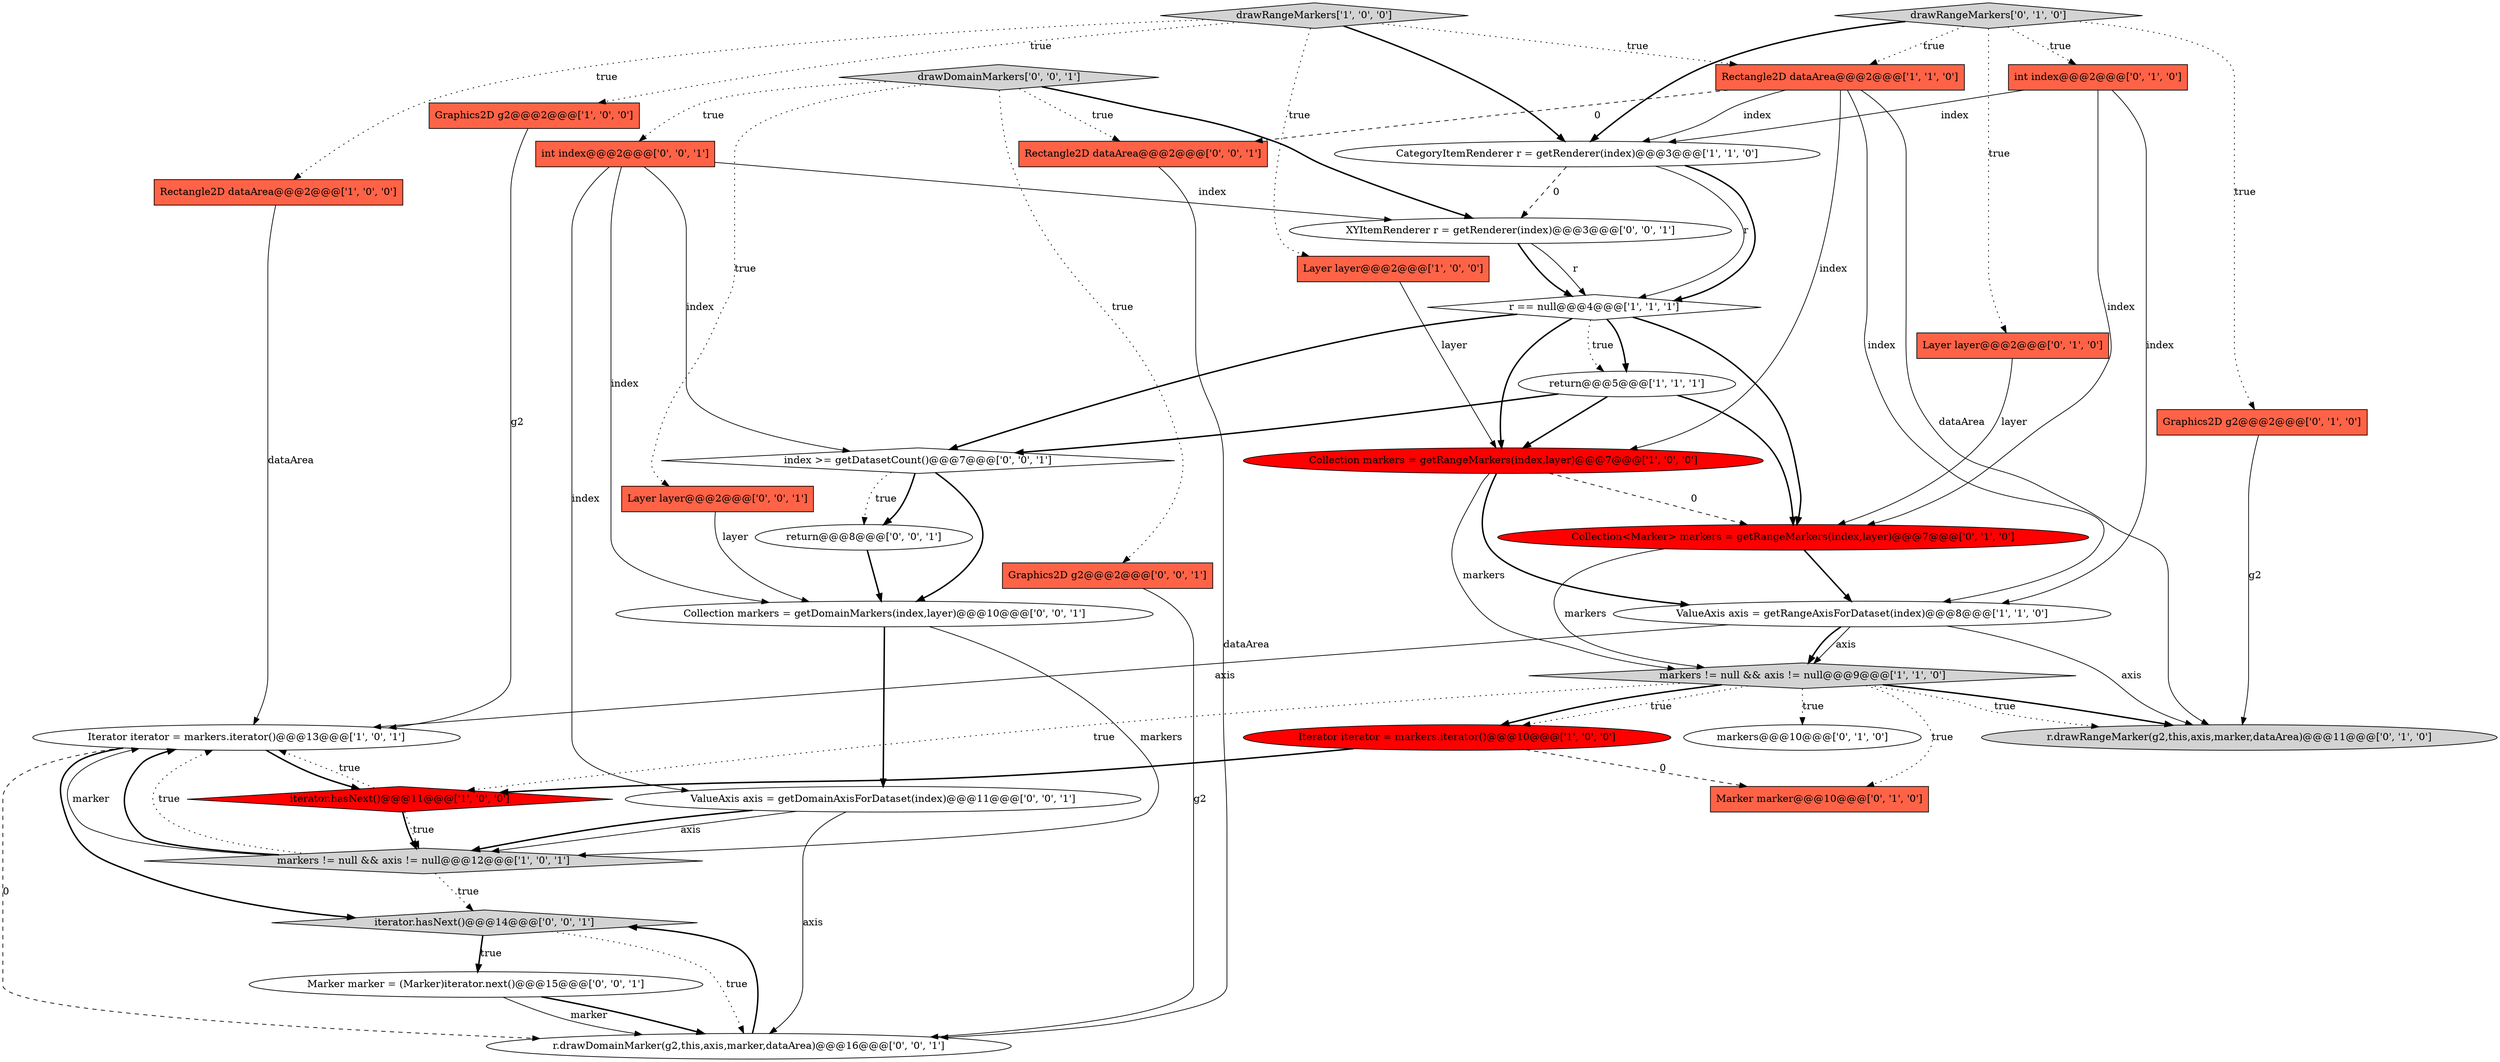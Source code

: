 digraph {
7 [style = filled, label = "Graphics2D g2@@@2@@@['1', '0', '0']", fillcolor = tomato, shape = box image = "AAA0AAABBB1BBB"];
35 [style = filled, label = "drawDomainMarkers['0', '0', '1']", fillcolor = lightgray, shape = diamond image = "AAA0AAABBB3BBB"];
27 [style = filled, label = "index >= getDatasetCount()@@@7@@@['0', '0', '1']", fillcolor = white, shape = diamond image = "AAA0AAABBB3BBB"];
16 [style = filled, label = "markers@@@10@@@['0', '1', '0']", fillcolor = white, shape = ellipse image = "AAA0AAABBB2BBB"];
33 [style = filled, label = "Layer layer@@@2@@@['0', '0', '1']", fillcolor = tomato, shape = box image = "AAA0AAABBB3BBB"];
29 [style = filled, label = "int index@@@2@@@['0', '0', '1']", fillcolor = tomato, shape = box image = "AAA0AAABBB3BBB"];
8 [style = filled, label = "Rectangle2D dataArea@@@2@@@['1', '1', '0']", fillcolor = tomato, shape = box image = "AAA0AAABBB1BBB"];
32 [style = filled, label = "return@@@8@@@['0', '0', '1']", fillcolor = white, shape = ellipse image = "AAA0AAABBB3BBB"];
4 [style = filled, label = "Rectangle2D dataArea@@@2@@@['1', '0', '0']", fillcolor = tomato, shape = box image = "AAA0AAABBB1BBB"];
22 [style = filled, label = "Layer layer@@@2@@@['0', '1', '0']", fillcolor = tomato, shape = box image = "AAA0AAABBB2BBB"];
9 [style = filled, label = "ValueAxis axis = getRangeAxisForDataset(index)@@@8@@@['1', '1', '0']", fillcolor = white, shape = ellipse image = "AAA0AAABBB1BBB"];
23 [style = filled, label = "XYItemRenderer r = getRenderer(index)@@@3@@@['0', '0', '1']", fillcolor = white, shape = ellipse image = "AAA0AAABBB3BBB"];
3 [style = filled, label = "CategoryItemRenderer r = getRenderer(index)@@@3@@@['1', '1', '0']", fillcolor = white, shape = ellipse image = "AAA0AAABBB1BBB"];
14 [style = filled, label = "r == null@@@4@@@['1', '1', '1']", fillcolor = white, shape = diamond image = "AAA0AAABBB1BBB"];
15 [style = filled, label = "Graphics2D g2@@@2@@@['0', '1', '0']", fillcolor = tomato, shape = box image = "AAA0AAABBB2BBB"];
13 [style = filled, label = "drawRangeMarkers['1', '0', '0']", fillcolor = lightgray, shape = diamond image = "AAA0AAABBB1BBB"];
17 [style = filled, label = "int index@@@2@@@['0', '1', '0']", fillcolor = tomato, shape = box image = "AAA0AAABBB2BBB"];
25 [style = filled, label = "Collection markers = getDomainMarkers(index,layer)@@@10@@@['0', '0', '1']", fillcolor = white, shape = ellipse image = "AAA0AAABBB3BBB"];
18 [style = filled, label = "r.drawRangeMarker(g2,this,axis,marker,dataArea)@@@11@@@['0', '1', '0']", fillcolor = lightgray, shape = ellipse image = "AAA0AAABBB2BBB"];
10 [style = filled, label = "markers != null && axis != null@@@12@@@['1', '0', '1']", fillcolor = lightgray, shape = diamond image = "AAA0AAABBB1BBB"];
28 [style = filled, label = "ValueAxis axis = getDomainAxisForDataset(index)@@@11@@@['0', '0', '1']", fillcolor = white, shape = ellipse image = "AAA0AAABBB3BBB"];
21 [style = filled, label = "drawRangeMarkers['0', '1', '0']", fillcolor = lightgray, shape = diamond image = "AAA0AAABBB2BBB"];
2 [style = filled, label = "Iterator iterator = markers.iterator()@@@13@@@['1', '0', '1']", fillcolor = white, shape = ellipse image = "AAA0AAABBB1BBB"];
11 [style = filled, label = "iterator.hasNext()@@@11@@@['1', '0', '0']", fillcolor = red, shape = diamond image = "AAA1AAABBB1BBB"];
1 [style = filled, label = "Collection markers = getRangeMarkers(index,layer)@@@7@@@['1', '0', '0']", fillcolor = red, shape = ellipse image = "AAA1AAABBB1BBB"];
6 [style = filled, label = "return@@@5@@@['1', '1', '1']", fillcolor = white, shape = ellipse image = "AAA0AAABBB1BBB"];
12 [style = filled, label = "markers != null && axis != null@@@9@@@['1', '1', '0']", fillcolor = lightgray, shape = diamond image = "AAA0AAABBB1BBB"];
0 [style = filled, label = "Layer layer@@@2@@@['1', '0', '0']", fillcolor = tomato, shape = box image = "AAA0AAABBB1BBB"];
30 [style = filled, label = "Marker marker = (Marker)iterator.next()@@@15@@@['0', '0', '1']", fillcolor = white, shape = ellipse image = "AAA0AAABBB3BBB"];
24 [style = filled, label = "iterator.hasNext()@@@14@@@['0', '0', '1']", fillcolor = lightgray, shape = diamond image = "AAA0AAABBB3BBB"];
26 [style = filled, label = "r.drawDomainMarker(g2,this,axis,marker,dataArea)@@@16@@@['0', '0', '1']", fillcolor = white, shape = ellipse image = "AAA0AAABBB3BBB"];
34 [style = filled, label = "Rectangle2D dataArea@@@2@@@['0', '0', '1']", fillcolor = tomato, shape = box image = "AAA0AAABBB3BBB"];
5 [style = filled, label = "Iterator iterator = markers.iterator()@@@10@@@['1', '0', '0']", fillcolor = red, shape = ellipse image = "AAA1AAABBB1BBB"];
31 [style = filled, label = "Graphics2D g2@@@2@@@['0', '0', '1']", fillcolor = tomato, shape = box image = "AAA0AAABBB3BBB"];
19 [style = filled, label = "Collection<Marker> markers = getRangeMarkers(index,layer)@@@7@@@['0', '1', '0']", fillcolor = red, shape = ellipse image = "AAA1AAABBB2BBB"];
20 [style = filled, label = "Marker marker@@@10@@@['0', '1', '0']", fillcolor = tomato, shape = box image = "AAA1AAABBB2BBB"];
30->26 [style = solid, label="marker"];
27->32 [style = dotted, label="true"];
27->32 [style = bold, label=""];
12->5 [style = bold, label=""];
21->15 [style = dotted, label="true"];
21->8 [style = dotted, label="true"];
1->19 [style = dashed, label="0"];
29->27 [style = solid, label="index"];
24->30 [style = bold, label=""];
35->23 [style = bold, label=""];
11->2 [style = dotted, label="true"];
12->20 [style = dotted, label="true"];
19->9 [style = bold, label=""];
32->25 [style = bold, label=""];
12->18 [style = bold, label=""];
0->1 [style = solid, label="layer"];
2->24 [style = bold, label=""];
2->26 [style = dashed, label="0"];
27->25 [style = bold, label=""];
8->9 [style = solid, label="index"];
10->2 [style = solid, label="marker"];
13->4 [style = dotted, label="true"];
33->25 [style = solid, label="layer"];
21->3 [style = bold, label=""];
1->12 [style = solid, label="markers"];
25->28 [style = bold, label=""];
25->10 [style = solid, label="markers"];
15->18 [style = solid, label="g2"];
11->10 [style = dotted, label="true"];
30->26 [style = bold, label=""];
8->34 [style = dashed, label="0"];
28->10 [style = solid, label="axis"];
21->22 [style = dotted, label="true"];
12->18 [style = dotted, label="true"];
21->17 [style = dotted, label="true"];
13->7 [style = dotted, label="true"];
35->33 [style = dotted, label="true"];
26->24 [style = bold, label=""];
5->20 [style = dashed, label="0"];
12->11 [style = dotted, label="true"];
23->14 [style = bold, label=""];
24->26 [style = dotted, label="true"];
13->0 [style = dotted, label="true"];
10->24 [style = dotted, label="true"];
10->2 [style = bold, label=""];
5->11 [style = bold, label=""];
8->1 [style = solid, label="index"];
14->6 [style = bold, label=""];
35->29 [style = dotted, label="true"];
17->3 [style = solid, label="index"];
22->19 [style = solid, label="layer"];
19->12 [style = solid, label="markers"];
24->30 [style = dotted, label="true"];
14->19 [style = bold, label=""];
29->28 [style = solid, label="index"];
35->31 [style = dotted, label="true"];
1->9 [style = bold, label=""];
23->14 [style = solid, label="r"];
9->18 [style = solid, label="axis"];
3->23 [style = dashed, label="0"];
6->1 [style = bold, label=""];
6->27 [style = bold, label=""];
34->26 [style = solid, label="dataArea"];
10->2 [style = dotted, label="true"];
9->12 [style = solid, label="axis"];
11->10 [style = bold, label=""];
13->8 [style = dotted, label="true"];
9->12 [style = bold, label=""];
14->27 [style = bold, label=""];
17->9 [style = solid, label="index"];
2->11 [style = bold, label=""];
14->6 [style = dotted, label="true"];
3->14 [style = solid, label="r"];
28->10 [style = bold, label=""];
28->26 [style = solid, label="axis"];
3->14 [style = bold, label=""];
4->2 [style = solid, label="dataArea"];
29->23 [style = solid, label="index"];
6->19 [style = bold, label=""];
9->2 [style = solid, label="axis"];
14->1 [style = bold, label=""];
7->2 [style = solid, label="g2"];
13->3 [style = bold, label=""];
12->16 [style = dotted, label="true"];
12->5 [style = dotted, label="true"];
31->26 [style = solid, label="g2"];
29->25 [style = solid, label="index"];
8->18 [style = solid, label="dataArea"];
35->34 [style = dotted, label="true"];
17->19 [style = solid, label="index"];
8->3 [style = solid, label="index"];
}
